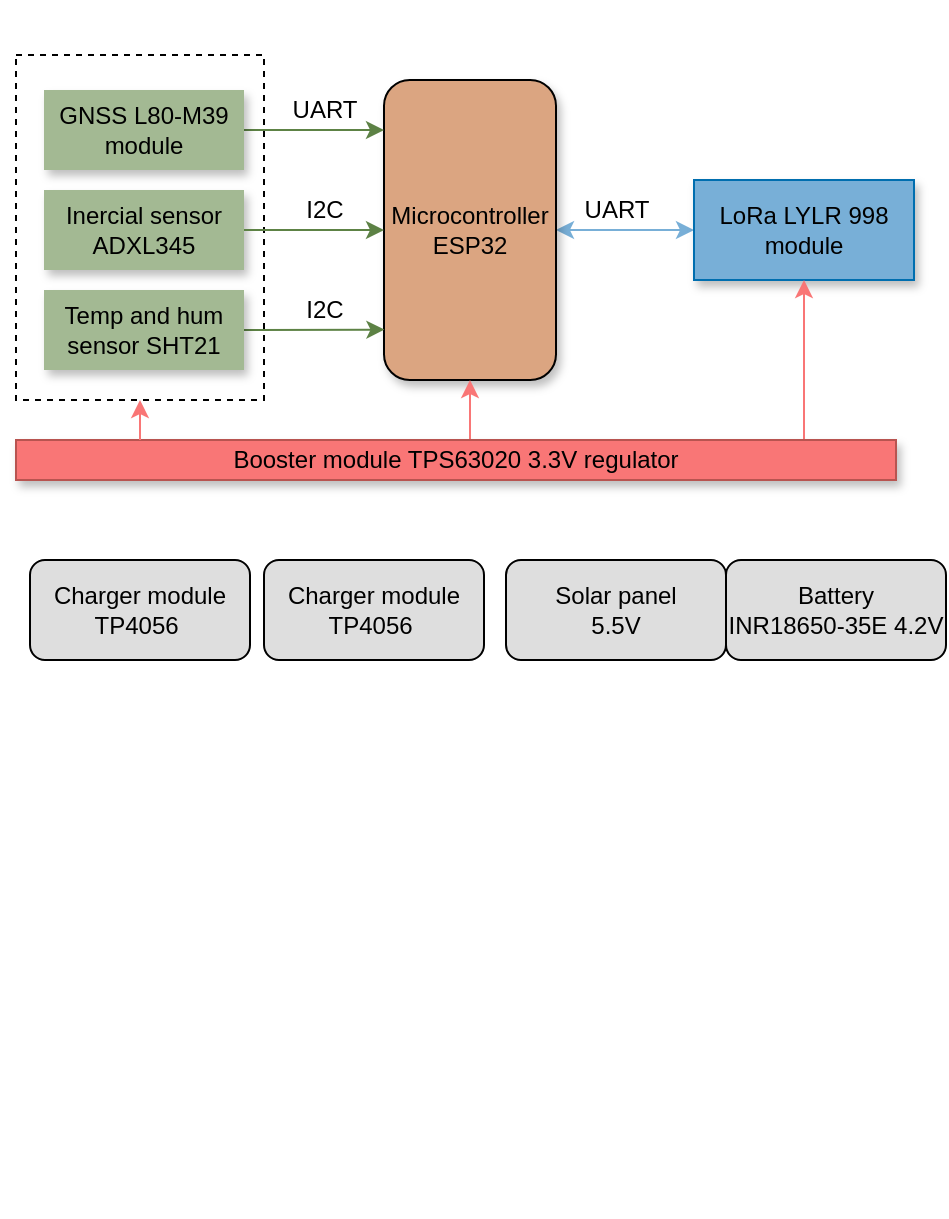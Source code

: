 <mxfile version="24.7.1" type="github">
  <diagram name="Página-1" id="As4PcaeyPNjhqhuAYCdB">
    <mxGraphModel dx="818" dy="422" grid="1" gridSize="10" guides="1" tooltips="1" connect="1" arrows="1" fold="1" page="1" pageScale="1" pageWidth="827" pageHeight="1169" math="0" shadow="0">
      <root>
        <mxCell id="0" />
        <mxCell id="1" parent="0" />
        <mxCell id="nqdYKwkmjAAybZpAhHxP-2" style="edgeStyle=orthogonalEdgeStyle;rounded=0;orthogonalLoop=1;jettySize=auto;html=1;strokeColor=none;" edge="1" parent="1" source="nqdYKwkmjAAybZpAhHxP-11">
          <mxGeometry relative="1" as="geometry">
            <mxPoint x="209" y="300" as="targetPoint" />
          </mxGeometry>
        </mxCell>
        <mxCell id="nqdYKwkmjAAybZpAhHxP-3" style="edgeStyle=orthogonalEdgeStyle;rounded=0;orthogonalLoop=1;jettySize=auto;html=1;strokeColor=#78AFD7;startArrow=classic;startFill=1;" edge="1" parent="1" source="nqdYKwkmjAAybZpAhHxP-4" target="nqdYKwkmjAAybZpAhHxP-5">
          <mxGeometry relative="1" as="geometry" />
        </mxCell>
        <mxCell id="nqdYKwkmjAAybZpAhHxP-4" value="Microcontroller&lt;br&gt;ESP32" style="rounded=1;whiteSpace=wrap;html=1;fillColor=#dba581;shadow=1;" vertex="1" parent="1">
          <mxGeometry x="394" y="260" width="86" height="150" as="geometry" />
        </mxCell>
        <mxCell id="nqdYKwkmjAAybZpAhHxP-5" value="&lt;font color=&quot;#000000&quot;&gt;LoRa&amp;nbsp;LYLR 998 module&lt;/font&gt;" style="rounded=0;whiteSpace=wrap;html=1;fillColor=#78AFD7;fontColor=#ffffff;strokeColor=#006EAF;shadow=1;" vertex="1" parent="1">
          <mxGeometry x="549" y="310" width="110" height="50" as="geometry" />
        </mxCell>
        <mxCell id="nqdYKwkmjAAybZpAhHxP-6" value="Charger module&lt;br&gt;TP4056&amp;nbsp;" style="rounded=1;whiteSpace=wrap;html=1;fillColor=#DEDEDE;" vertex="1" parent="1">
          <mxGeometry x="334" y="500" width="110" height="50" as="geometry" />
        </mxCell>
        <mxCell id="nqdYKwkmjAAybZpAhHxP-7" value="Solar panel&lt;br&gt;5.5V" style="rounded=1;whiteSpace=wrap;html=1;fillColor=#DEDEDE;" vertex="1" parent="1">
          <mxGeometry x="455" y="500" width="110" height="50" as="geometry" />
        </mxCell>
        <mxCell id="nqdYKwkmjAAybZpAhHxP-8" value="" style="shape=image;verticalLabelPosition=bottom;labelBackgroundColor=default;verticalAlign=top;aspect=fixed;imageAspect=0;image=https://www.researchgate.net/publication/355124535/figure/fig2/AS:1076513826963459@1633672305780/IoT-device-structure-and-components.png;" vertex="1" parent="1">
          <mxGeometry x="220" y="650" width="380" height="178.38" as="geometry" />
        </mxCell>
        <mxCell id="nqdYKwkmjAAybZpAhHxP-31" style="edgeStyle=orthogonalEdgeStyle;rounded=0;orthogonalLoop=1;jettySize=auto;html=1;entryX=0.5;entryY=1;entryDx=0;entryDy=0;strokeColor=#f97676;" edge="1" parent="1" source="nqdYKwkmjAAybZpAhHxP-9" target="nqdYKwkmjAAybZpAhHxP-4">
          <mxGeometry relative="1" as="geometry">
            <Array as="points">
              <mxPoint x="437" y="420" />
              <mxPoint x="437" y="420" />
            </Array>
          </mxGeometry>
        </mxCell>
        <mxCell id="nqdYKwkmjAAybZpAhHxP-32" style="edgeStyle=orthogonalEdgeStyle;rounded=0;orthogonalLoop=1;jettySize=auto;html=1;strokeColor=#f97676;" edge="1" parent="1" source="nqdYKwkmjAAybZpAhHxP-9" target="nqdYKwkmjAAybZpAhHxP-5">
          <mxGeometry relative="1" as="geometry">
            <Array as="points">
              <mxPoint x="604" y="420" />
              <mxPoint x="604" y="420" />
            </Array>
          </mxGeometry>
        </mxCell>
        <mxCell id="nqdYKwkmjAAybZpAhHxP-9" value="Booster module TPS63020 3.3V regulator" style="rounded=0;whiteSpace=wrap;html=1;fillColor=#f97676;strokeColor=#b85450;shadow=1;" vertex="1" parent="1">
          <mxGeometry x="210" y="440" width="440" height="20" as="geometry" />
        </mxCell>
        <mxCell id="nqdYKwkmjAAybZpAhHxP-10" value="" style="edgeStyle=orthogonalEdgeStyle;rounded=0;orthogonalLoop=1;jettySize=auto;html=1;strokeColor=none;" edge="1" parent="1" source="nqdYKwkmjAAybZpAhHxP-4" target="nqdYKwkmjAAybZpAhHxP-11">
          <mxGeometry relative="1" as="geometry">
            <mxPoint x="312" y="270" as="sourcePoint" />
            <mxPoint x="272" y="325" as="targetPoint" />
          </mxGeometry>
        </mxCell>
        <mxCell id="nqdYKwkmjAAybZpAhHxP-11" value="" style="rounded=0;whiteSpace=wrap;html=1;fillColor=none;shadow=0;glass=0;dashed=1;" vertex="1" parent="1">
          <mxGeometry x="210" y="247.5" width="124" height="172.5" as="geometry" />
        </mxCell>
        <mxCell id="nqdYKwkmjAAybZpAhHxP-12" style="edgeStyle=orthogonalEdgeStyle;rounded=0;orthogonalLoop=1;jettySize=auto;html=1;fillColor=#60a917;strokeColor=#5D8245;" edge="1" parent="1" source="nqdYKwkmjAAybZpAhHxP-13">
          <mxGeometry relative="1" as="geometry">
            <mxPoint x="394" y="285" as="targetPoint" />
            <Array as="points">
              <mxPoint x="394" y="285" />
            </Array>
          </mxGeometry>
        </mxCell>
        <mxCell id="nqdYKwkmjAAybZpAhHxP-13" value="&lt;font color=&quot;#000000&quot;&gt;GNSS&amp;nbsp;L80-M39 module&lt;/font&gt;" style="rounded=0;whiteSpace=wrap;html=1;shadow=1;fillColor=#a3b993;strokeColor=none;fontColor=#ffffff;" vertex="1" parent="1">
          <mxGeometry x="224" y="265" width="100" height="40" as="geometry" />
        </mxCell>
        <mxCell id="nqdYKwkmjAAybZpAhHxP-15" value="&lt;font color=&quot;#000000&quot;&gt;Inercial sensor&lt;br&gt;ADXL345&lt;/font&gt;" style="rounded=0;whiteSpace=wrap;html=1;shadow=1;fillColor=#a3b993;strokeColor=none;fontColor=#ffffff;" vertex="1" parent="1">
          <mxGeometry x="224" y="315" width="100" height="40" as="geometry" />
        </mxCell>
        <mxCell id="nqdYKwkmjAAybZpAhHxP-16" style="edgeStyle=orthogonalEdgeStyle;rounded=0;orthogonalLoop=1;jettySize=auto;html=1;fillColor=#60a917;strokeColor=#5D8245;exitX=1;exitY=0.5;exitDx=0;exitDy=0;entryX=0.002;entryY=0.832;entryDx=0;entryDy=0;entryPerimeter=0;" edge="1" parent="1" source="nqdYKwkmjAAybZpAhHxP-17" target="nqdYKwkmjAAybZpAhHxP-4">
          <mxGeometry relative="1" as="geometry">
            <mxPoint x="394" y="390" as="targetPoint" />
            <Array as="points">
              <mxPoint x="394" y="385" />
            </Array>
          </mxGeometry>
        </mxCell>
        <mxCell id="nqdYKwkmjAAybZpAhHxP-17" value="&lt;font color=&quot;#000000&quot;&gt;Temp and hum sensor SHT21&lt;/font&gt;" style="rounded=0;whiteSpace=wrap;html=1;shadow=1;fillColor=#a3b993;strokeColor=none;fontColor=#ffffff;" vertex="1" parent="1">
          <mxGeometry x="224" y="365" width="100" height="40" as="geometry" />
        </mxCell>
        <mxCell id="nqdYKwkmjAAybZpAhHxP-19" style="edgeStyle=orthogonalEdgeStyle;rounded=0;orthogonalLoop=1;jettySize=auto;html=1;fillColor=#60a917;strokeColor=#5D8245;entryX=0;entryY=0.5;entryDx=0;entryDy=0;" edge="1" parent="1" source="nqdYKwkmjAAybZpAhHxP-15" target="nqdYKwkmjAAybZpAhHxP-4">
          <mxGeometry relative="1" as="geometry">
            <mxPoint x="324" y="335" as="sourcePoint" />
            <mxPoint x="394" y="331" as="targetPoint" />
            <Array as="points" />
          </mxGeometry>
        </mxCell>
        <mxCell id="nqdYKwkmjAAybZpAhHxP-21" value="UART" style="text;html=1;align=center;verticalAlign=middle;resizable=0;points=[];autosize=1;strokeColor=none;fillColor=none;" vertex="1" parent="1">
          <mxGeometry x="334" y="260" width="60" height="30" as="geometry" />
        </mxCell>
        <mxCell id="nqdYKwkmjAAybZpAhHxP-22" value="UART" style="text;html=1;align=center;verticalAlign=middle;resizable=0;points=[];autosize=1;strokeColor=none;fillColor=none;" vertex="1" parent="1">
          <mxGeometry x="480" y="310" width="60" height="30" as="geometry" />
        </mxCell>
        <mxCell id="nqdYKwkmjAAybZpAhHxP-23" value="I2C" style="text;html=1;align=center;verticalAlign=middle;resizable=0;points=[];autosize=1;strokeColor=none;fillColor=none;" vertex="1" parent="1">
          <mxGeometry x="344" y="310" width="40" height="30" as="geometry" />
        </mxCell>
        <mxCell id="nqdYKwkmjAAybZpAhHxP-24" value="I2C" style="text;html=1;align=center;verticalAlign=middle;resizable=0;points=[];autosize=1;strokeColor=none;fillColor=none;" vertex="1" parent="1">
          <mxGeometry x="344" y="360" width="40" height="30" as="geometry" />
        </mxCell>
        <mxCell id="nqdYKwkmjAAybZpAhHxP-30" style="edgeStyle=orthogonalEdgeStyle;rounded=0;orthogonalLoop=1;jettySize=auto;html=1;strokeColor=#f97676;" edge="1" parent="1" source="nqdYKwkmjAAybZpAhHxP-9" target="nqdYKwkmjAAybZpAhHxP-11">
          <mxGeometry relative="1" as="geometry">
            <Array as="points">
              <mxPoint x="272" y="430" />
              <mxPoint x="272" y="430" />
            </Array>
          </mxGeometry>
        </mxCell>
        <mxCell id="nqdYKwkmjAAybZpAhHxP-33" value="Battery&lt;br&gt;INR18650-35E 4.2V" style="rounded=1;whiteSpace=wrap;html=1;fillColor=#DEDEDE;" vertex="1" parent="1">
          <mxGeometry x="565" y="500" width="110" height="50" as="geometry" />
        </mxCell>
        <mxCell id="nqdYKwkmjAAybZpAhHxP-34" value="Charger module&lt;br&gt;TP4056&amp;nbsp;" style="rounded=1;whiteSpace=wrap;html=1;fillColor=#DEDEDE;" vertex="1" parent="1">
          <mxGeometry x="217" y="500" width="110" height="50" as="geometry" />
        </mxCell>
      </root>
    </mxGraphModel>
  </diagram>
</mxfile>
